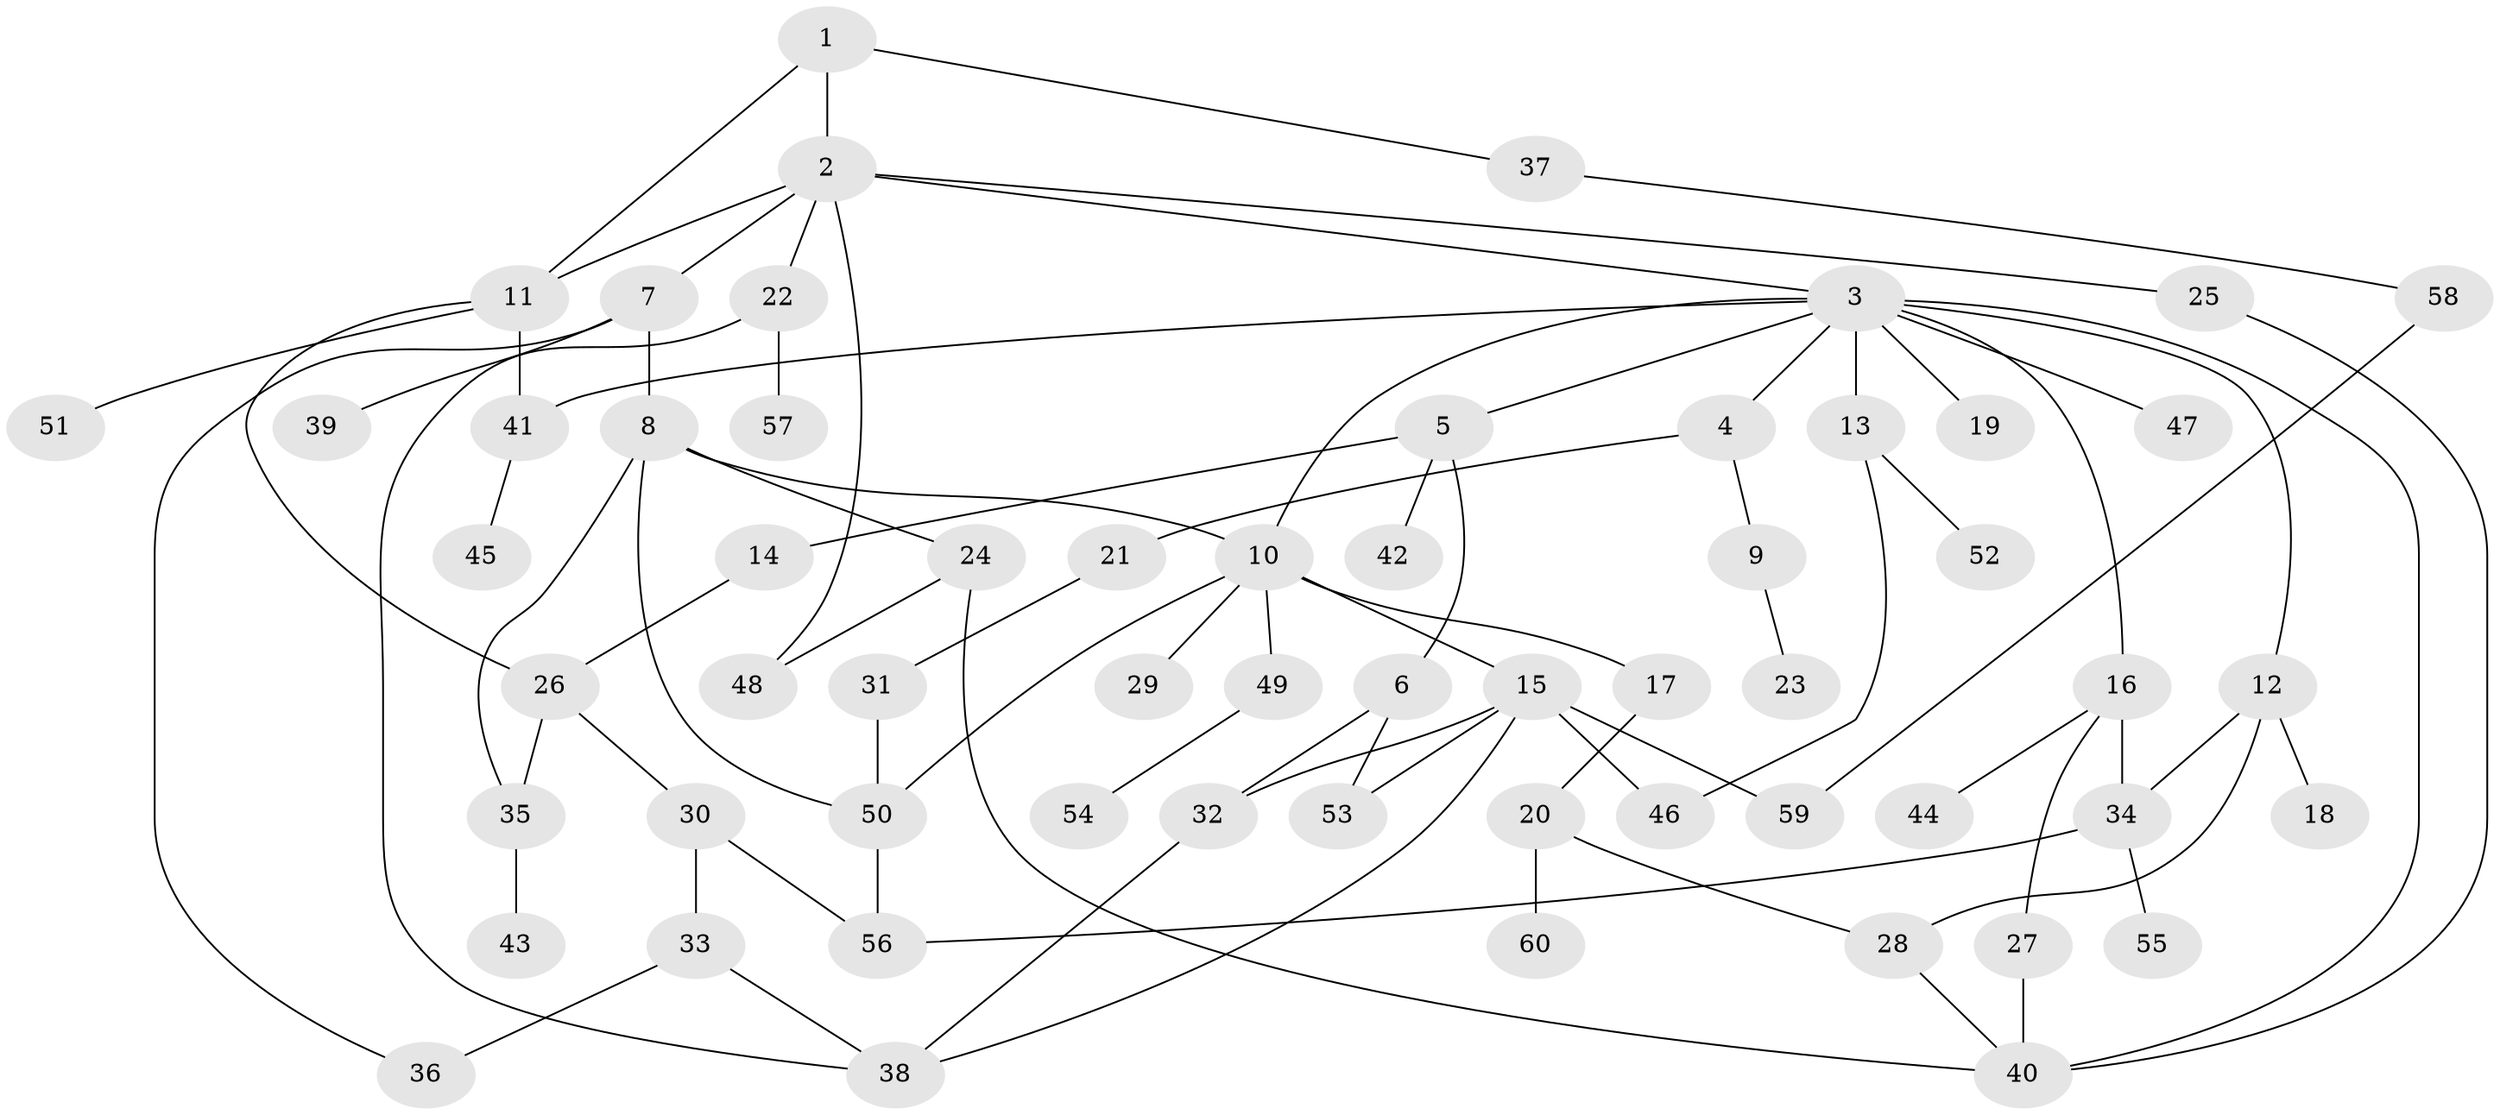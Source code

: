 // Generated by graph-tools (version 1.1) at 2025/13/03/09/25 04:13:28]
// undirected, 60 vertices, 83 edges
graph export_dot {
graph [start="1"]
  node [color=gray90,style=filled];
  1;
  2;
  3;
  4;
  5;
  6;
  7;
  8;
  9;
  10;
  11;
  12;
  13;
  14;
  15;
  16;
  17;
  18;
  19;
  20;
  21;
  22;
  23;
  24;
  25;
  26;
  27;
  28;
  29;
  30;
  31;
  32;
  33;
  34;
  35;
  36;
  37;
  38;
  39;
  40;
  41;
  42;
  43;
  44;
  45;
  46;
  47;
  48;
  49;
  50;
  51;
  52;
  53;
  54;
  55;
  56;
  57;
  58;
  59;
  60;
  1 -- 2;
  1 -- 11;
  1 -- 37;
  2 -- 3;
  2 -- 7;
  2 -- 22;
  2 -- 25;
  2 -- 48;
  2 -- 11;
  3 -- 4;
  3 -- 5;
  3 -- 10;
  3 -- 12;
  3 -- 13;
  3 -- 16;
  3 -- 19;
  3 -- 47;
  3 -- 40;
  3 -- 41;
  4 -- 9;
  4 -- 21;
  5 -- 6;
  5 -- 14;
  5 -- 42;
  6 -- 53;
  6 -- 32;
  7 -- 8;
  7 -- 39;
  7 -- 36;
  8 -- 24;
  8 -- 50;
  8 -- 35;
  8 -- 10;
  9 -- 23;
  10 -- 15;
  10 -- 17;
  10 -- 29;
  10 -- 49;
  10 -- 50;
  11 -- 41;
  11 -- 51;
  11 -- 26;
  12 -- 18;
  12 -- 28;
  12 -- 34;
  13 -- 52;
  13 -- 46;
  14 -- 26;
  15 -- 32;
  15 -- 38;
  15 -- 46;
  15 -- 59;
  15 -- 53;
  16 -- 27;
  16 -- 34;
  16 -- 44;
  17 -- 20;
  20 -- 28;
  20 -- 60;
  21 -- 31;
  22 -- 57;
  22 -- 38;
  24 -- 40;
  24 -- 48;
  25 -- 40;
  26 -- 30;
  26 -- 35;
  27 -- 40;
  28 -- 40;
  30 -- 33;
  30 -- 56;
  31 -- 50;
  32 -- 38;
  33 -- 36;
  33 -- 38;
  34 -- 55;
  34 -- 56;
  35 -- 43;
  37 -- 58;
  41 -- 45;
  49 -- 54;
  50 -- 56;
  58 -- 59;
}
